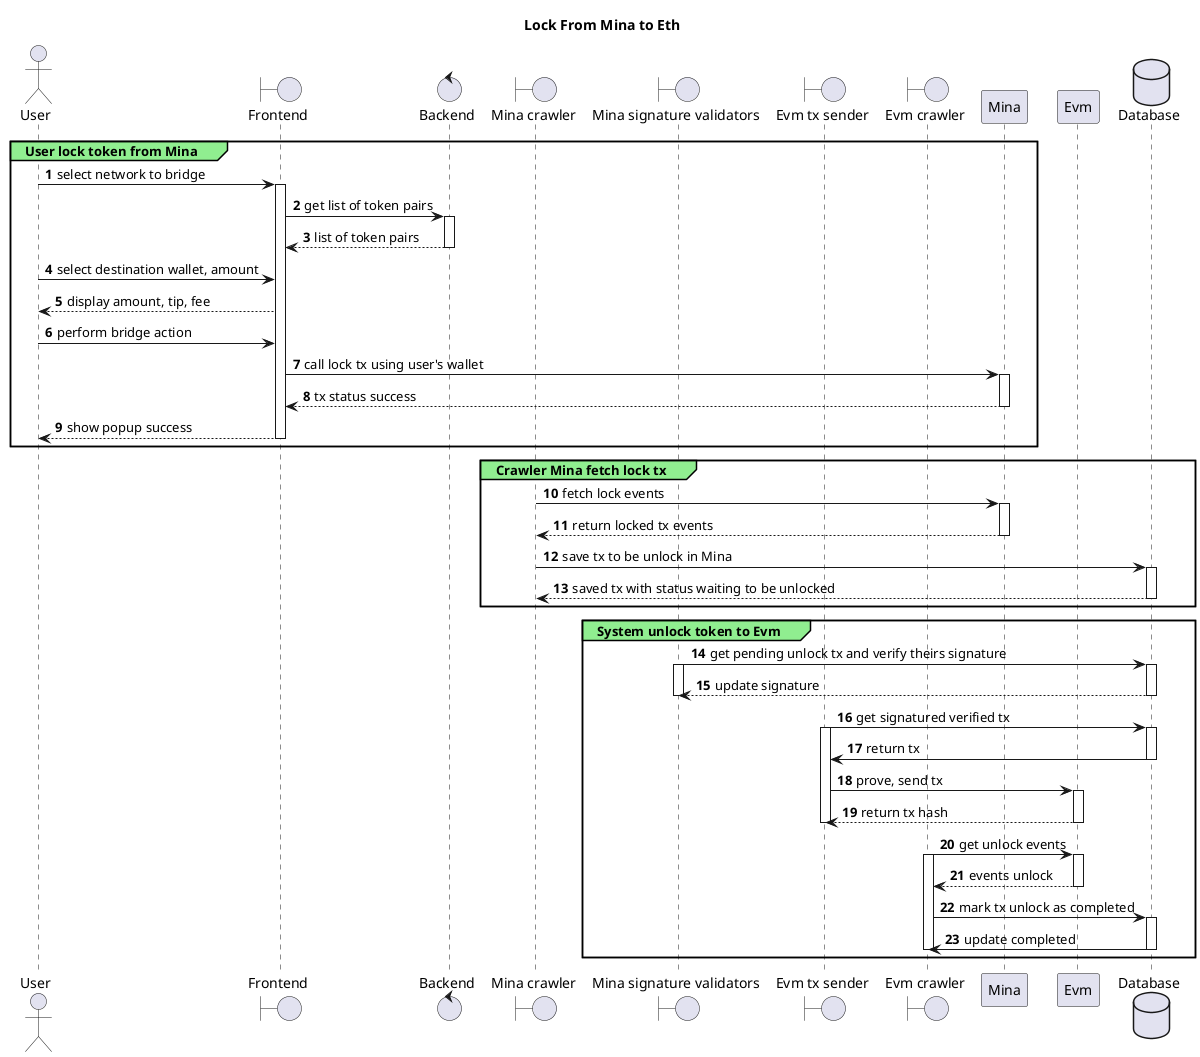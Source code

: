 @startuml 2
title Lock From Mina to Eth
actor User
boundary fe as "Frontend"
control be as "Backend"
boundary evm_crawler as "Mina crawler"
boundary mina_validator as "Mina signature validators"
boundary mina_sender as "Evm tx sender"
boundary mina_crawler as "Evm crawler"
participant Ethereum as "Mina"
participant Mina as "Evm"
database db as "Database"
autonumber

group#LightGreen User lock token from Mina

    User -> fe : select network to bridge

    activate fe
    fe -> be : get list of token pairs
    activate be
    be --> fe : list of token pairs
    deactivate be

    User -> fe: select destination wallet, amount
    fe --> User: display amount, tip, fee
    User -> fe: perform bridge action
    fe -> Ethereum: call lock tx using user's wallet
    activate Ethereum
    Ethereum --> fe: tx status success
    deactivate Ethereum

    fe --> User: show popup success
    deactivate fe


end
group#LightGreen Crawler Mina fetch lock tx
    evm_crawler->Ethereum: fetch lock events
    activate Ethereum
    Ethereum --> evm_crawler: return locked tx events
    deactivate Ethereum

    evm_crawler -> db: save tx to be unlock in Mina
    activate db
    db --> evm_crawler: saved tx with status waiting to be unlocked
    deactivate db
end
group#LightGreen System unlock token to Evm

    mina_validator -> db: get pending unlock tx and verify theirs signature
    activate mina_validator
    activate db
    db --> mina_validator: update signature
    deactivate db
    deactivate mina_validator

    mina_sender -> db: get signatured verified tx
    activate db
    activate mina_sender
    db -> mina_sender: return tx
    deactivate db

    mina_sender -> Mina: prove, send tx
    activate Mina
    Mina --> mina_sender: return tx hash
    deactivate Mina
    deactivate mina_sender

    mina_crawler -> Mina: get unlock events
    activate mina_crawler
    activate Mina
    Mina --> mina_crawler: events unlock
    deactivate Mina
    mina_crawler ->db: mark tx unlock as completed
    activate db
    db -> mina_crawler: update completed
    deactivate mina_crawler
    deactivate db
end

@enduml

